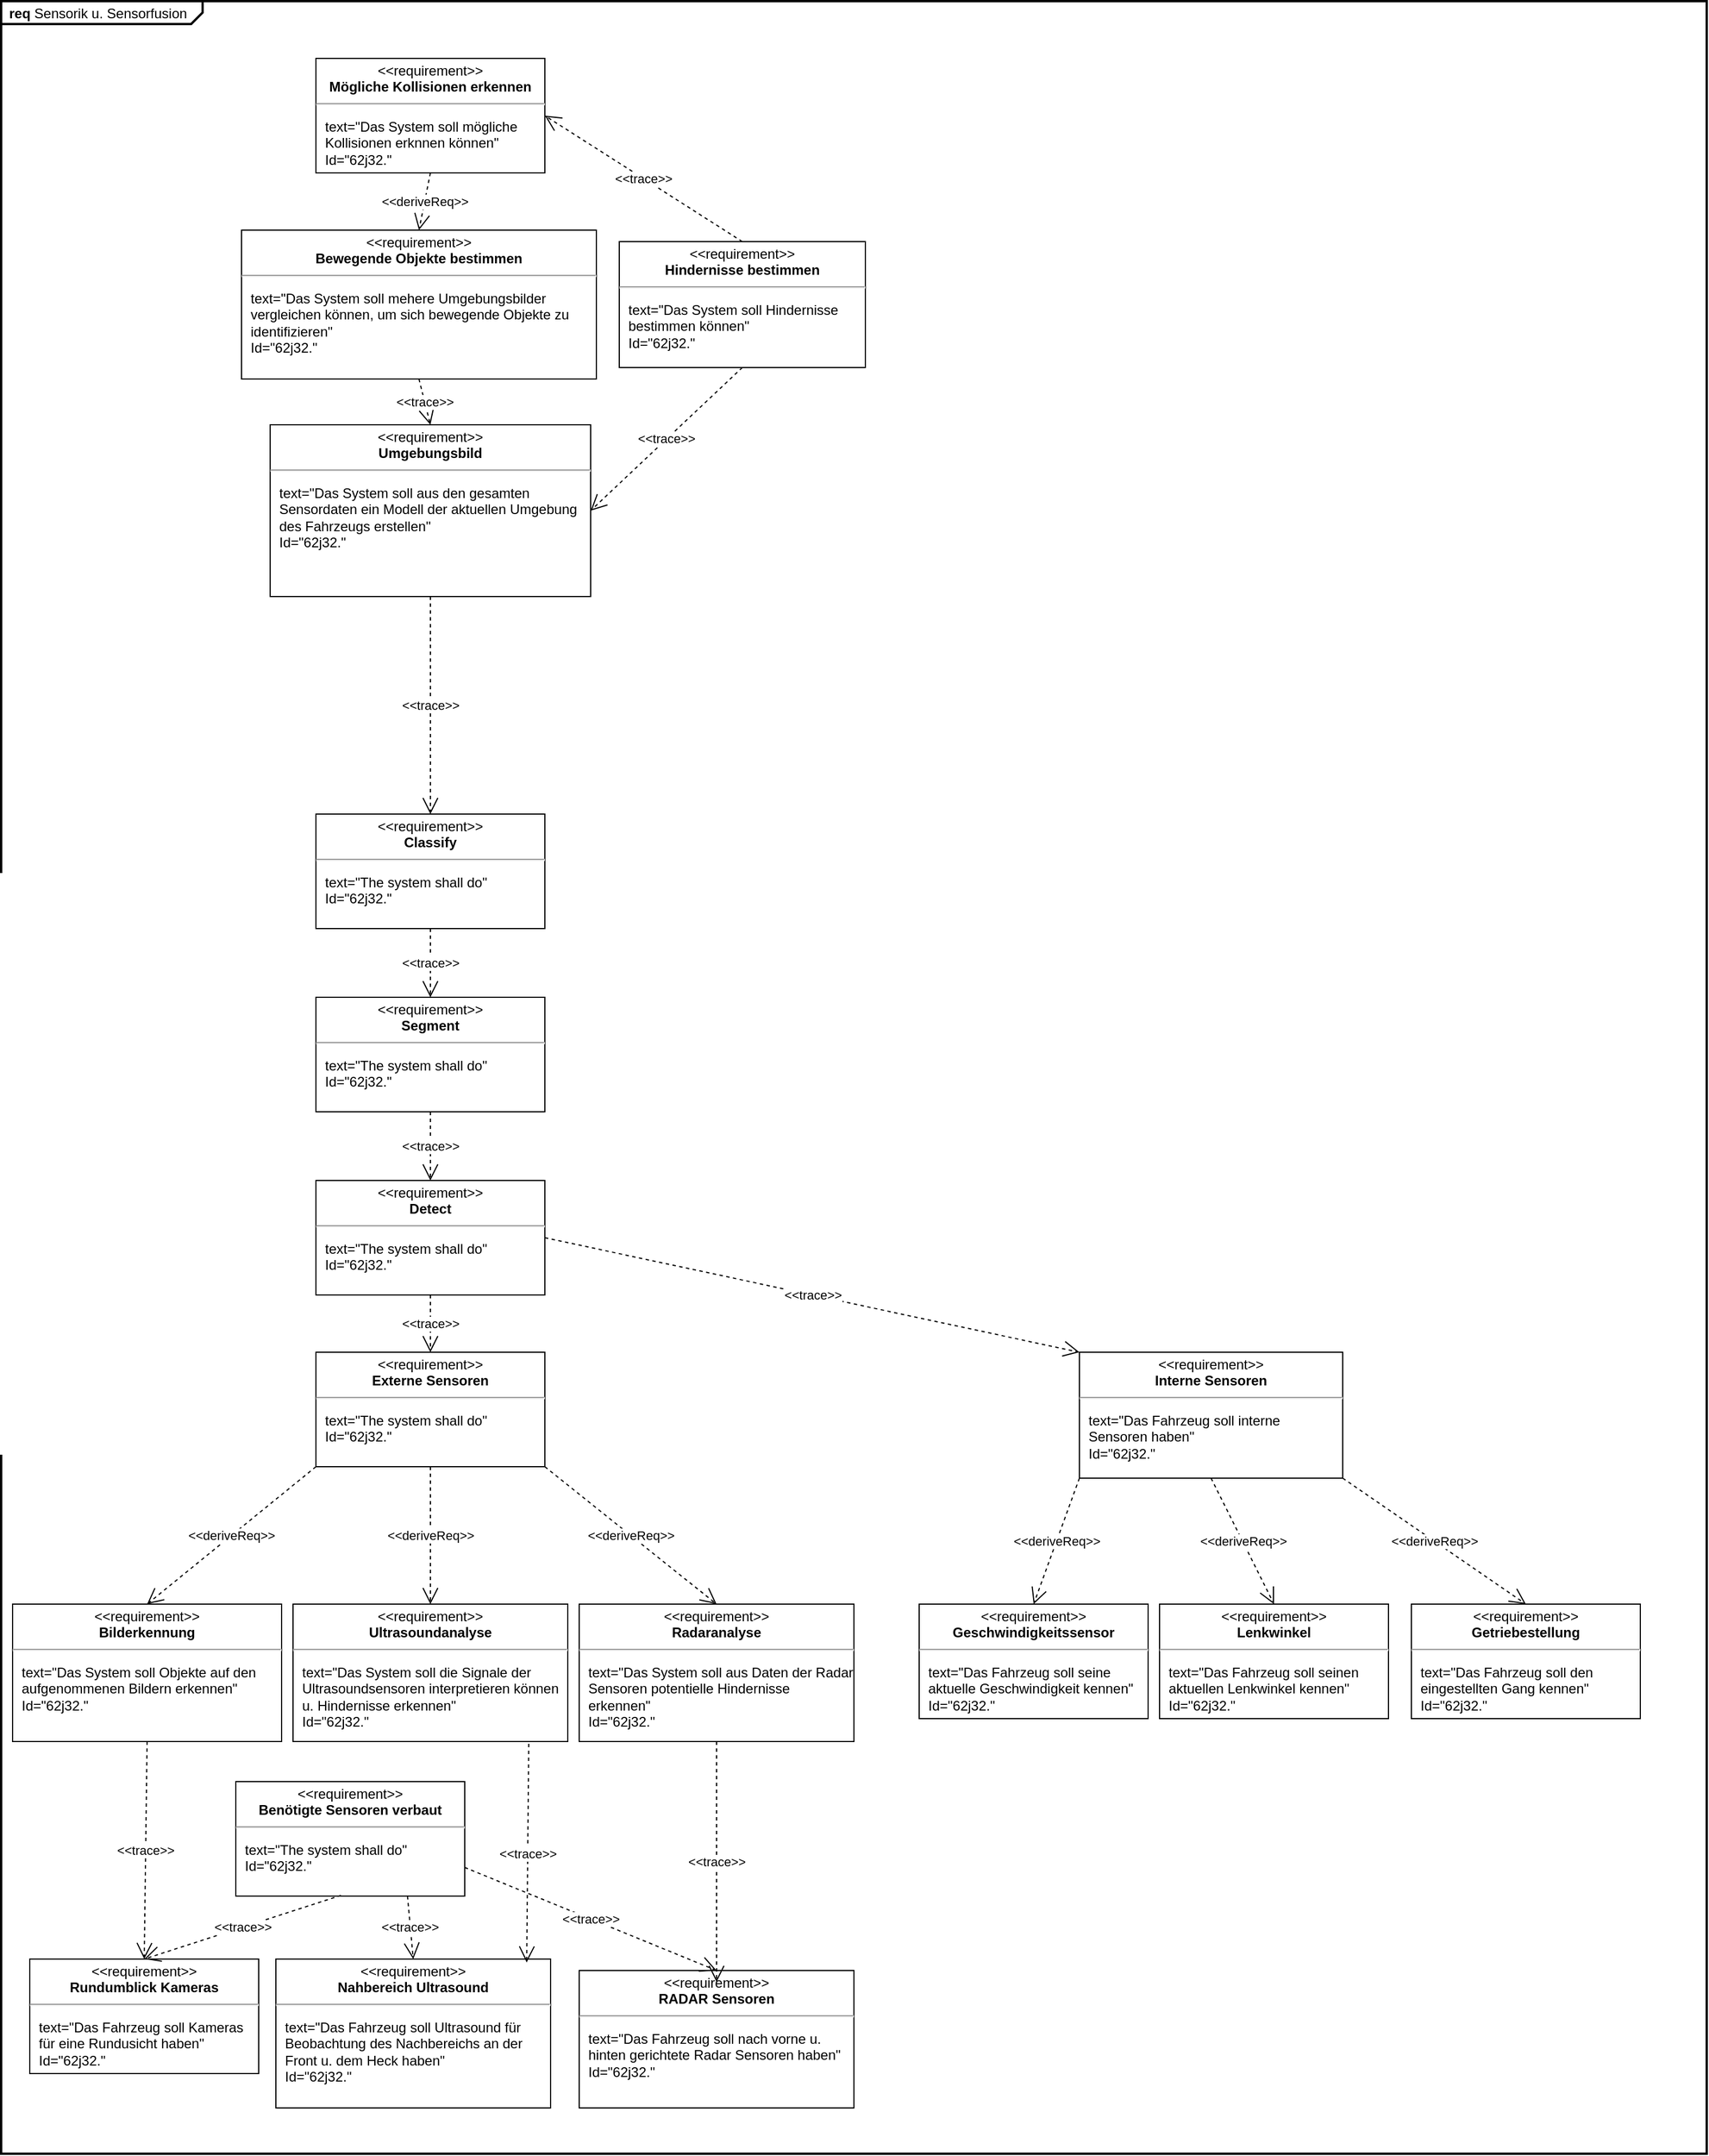 <mxfile version="22.1.2" type="device">
  <diagram name="Page-1" id="cUt1Z5Ce9xikunBXRKSG">
    <mxGraphModel dx="1108" dy="1782" grid="1" gridSize="10" guides="1" tooltips="1" connect="1" arrows="1" fold="1" page="1" pageScale="1" pageWidth="850" pageHeight="1100" math="0" shadow="0">
      <root>
        <mxCell id="0" />
        <mxCell id="1" parent="0" />
        <mxCell id="ZivWDwuMXYU26zEM_INp-21" value="&lt;p style=&quot;margin:0px;margin-top:4px;margin-left:7px;text-align:left;&quot;&gt;&lt;b&gt;req&lt;/b&gt;  Sensorik u. Sensorfusion&lt;/p&gt;" style="html=1;shape=mxgraph.sysml.package;overflow=fill;labelX=176;strokeWidth=2;align=center;" parent="1" vertex="1">
          <mxGeometry x="40" y="-1070" width="1490" height="1880" as="geometry" />
        </mxCell>
        <mxCell id="ZivWDwuMXYU26zEM_INp-5" value="&lt;p style=&quot;margin:0px;margin-top:4px;text-align:center;&quot;&gt;&amp;lt;&amp;lt;requirement&amp;gt;&amp;gt;&lt;br&gt;&lt;b&gt;Rundumblick Kameras&lt;/b&gt;&lt;/p&gt;&lt;hr&gt;&lt;p&gt;&lt;/p&gt;&lt;p style=&quot;margin:0px;margin-left:8px;text-align:left;&quot;&gt;text=&quot;Das Fahrzeug soll Kameras für eine Rundusicht haben&quot;&lt;br&gt;Id=&quot;62j32.&quot;&lt;/p&gt;" style="shape=rect;overflow=fill;html=1;whiteSpace=wrap;align=center;" parent="1" vertex="1">
          <mxGeometry x="65" y="640" width="200" height="100" as="geometry" />
        </mxCell>
        <mxCell id="ZivWDwuMXYU26zEM_INp-6" value="&lt;p style=&quot;margin:0px;margin-top:4px;text-align:center;&quot;&gt;&amp;lt;&amp;lt;requirement&amp;gt;&amp;gt;&lt;br&gt;&lt;b&gt;Benötigte Sensoren verbaut&lt;/b&gt;&lt;/p&gt;&lt;hr&gt;&lt;p&gt;&lt;/p&gt;&lt;p style=&quot;margin:0px;margin-left:8px;text-align:left;&quot;&gt;text=&quot;The system shall do&quot;&lt;br&gt;Id=&quot;62j32.&quot;&lt;/p&gt;" style="shape=rect;overflow=fill;html=1;whiteSpace=wrap;align=center;" parent="1" vertex="1">
          <mxGeometry x="245" y="485" width="200" height="100" as="geometry" />
        </mxCell>
        <mxCell id="ZivWDwuMXYU26zEM_INp-9" value="&lt;p style=&quot;margin:0px;margin-top:4px;text-align:center;&quot;&gt;&amp;lt;&amp;lt;requirement&amp;gt;&amp;gt;&lt;br&gt;&lt;b&gt;Nahbereich Ultrasound&lt;/b&gt;&lt;/p&gt;&lt;hr&gt;&lt;p&gt;&lt;/p&gt;&lt;p style=&quot;margin:0px;margin-left:8px;text-align:left;&quot;&gt;text=&quot;Das Fahrzeug soll Ultrasound für Beobachtung des Nachbereichs an der Front u. dem Heck haben&quot;&lt;br&gt;Id=&quot;62j32.&quot;&lt;/p&gt;" style="shape=rect;overflow=fill;html=1;whiteSpace=wrap;align=center;" parent="1" vertex="1">
          <mxGeometry x="280" y="640" width="240" height="130" as="geometry" />
        </mxCell>
        <mxCell id="ZivWDwuMXYU26zEM_INp-10" value="&lt;p style=&quot;margin:0px;margin-top:4px;text-align:center;&quot;&gt;&amp;lt;&amp;lt;requirement&amp;gt;&amp;gt;&lt;br&gt;&lt;b&gt;RADAR Sensoren&lt;/b&gt;&lt;/p&gt;&lt;hr&gt;&lt;p&gt;&lt;/p&gt;&lt;p style=&quot;margin:0px;margin-left:8px;text-align:left;&quot;&gt;text=&quot;Das Fahrzeug soll nach vorne u. hinten gerichtete Radar Sensoren haben&quot;&lt;br&gt;Id=&quot;62j32.&quot;&lt;/p&gt;" style="shape=rect;overflow=fill;html=1;whiteSpace=wrap;align=center;" parent="1" vertex="1">
          <mxGeometry x="545" y="650" width="240" height="120" as="geometry" />
        </mxCell>
        <mxCell id="ZivWDwuMXYU26zEM_INp-12" value="&lt;p style=&quot;margin:0px;margin-top:4px;text-align:center;&quot;&gt;&amp;lt;&amp;lt;requirement&amp;gt;&amp;gt;&lt;br&gt;&lt;b&gt;Bilderkennung&lt;/b&gt;&lt;/p&gt;&lt;hr&gt;&lt;p&gt;&lt;/p&gt;&lt;p style=&quot;margin:0px;margin-left:8px;text-align:left;&quot;&gt;text=&quot;Das System soll Objekte auf den aufgenommenen Bildern erkennen&quot;&lt;br&gt;Id=&quot;62j32.&quot;&lt;/p&gt;" style="shape=rect;overflow=fill;html=1;whiteSpace=wrap;align=center;" parent="1" vertex="1">
          <mxGeometry x="50" y="330" width="235" height="120" as="geometry" />
        </mxCell>
        <mxCell id="ZivWDwuMXYU26zEM_INp-13" value="&lt;p style=&quot;margin:0px;margin-top:4px;text-align:center;&quot;&gt;&amp;lt;&amp;lt;requirement&amp;gt;&amp;gt;&lt;br&gt;&lt;b&gt;Radaranalyse&lt;/b&gt;&lt;/p&gt;&lt;hr&gt;&lt;p&gt;&lt;/p&gt;&lt;p style=&quot;margin:0px;margin-left:8px;text-align:left;&quot;&gt;text=&quot;Das System soll aus Daten der Radar Sensoren potentielle Hindernisse erkennen&quot;&lt;br&gt;Id=&quot;62j32.&quot;&lt;/p&gt;" style="shape=rect;overflow=fill;html=1;whiteSpace=wrap;align=center;" parent="1" vertex="1">
          <mxGeometry x="545" y="330" width="240" height="120" as="geometry" />
        </mxCell>
        <mxCell id="ZivWDwuMXYU26zEM_INp-14" value="&lt;p style=&quot;margin:0px;margin-top:4px;text-align:center;&quot;&gt;&amp;lt;&amp;lt;requirement&amp;gt;&amp;gt;&lt;br&gt;&lt;b&gt;Ultrasoundanalyse&lt;/b&gt;&lt;/p&gt;&lt;hr&gt;&lt;p&gt;&lt;/p&gt;&lt;p style=&quot;margin:0px;margin-left:8px;text-align:left;&quot;&gt;text=&quot;Das System soll die Signale der Ultrasoundsensoren interpretieren können u. Hindernisse erkennen&quot;&lt;br&gt;Id=&quot;62j32.&quot;&lt;/p&gt;" style="shape=rect;overflow=fill;html=1;whiteSpace=wrap;align=center;" parent="1" vertex="1">
          <mxGeometry x="295" y="330" width="240" height="120" as="geometry" />
        </mxCell>
        <mxCell id="ZivWDwuMXYU26zEM_INp-16" value="&lt;p style=&quot;margin:0px;margin-top:4px;text-align:center;&quot;&gt;&amp;lt;&amp;lt;requirement&amp;gt;&amp;gt;&lt;br&gt;&lt;b&gt;Umgebungsbild&lt;/b&gt;&lt;/p&gt;&lt;hr&gt;&lt;p&gt;&lt;/p&gt;&lt;p style=&quot;margin:0px;margin-left:8px;text-align:left;&quot;&gt;text=&quot;Das System soll aus den gesamten Sensordaten ein Modell der aktuellen Umgebung des Fahrzeugs erstellen&quot;&lt;br&gt;Id=&quot;62j32.&quot;&lt;/p&gt;" style="shape=rect;overflow=fill;html=1;whiteSpace=wrap;align=center;" parent="1" vertex="1">
          <mxGeometry x="275" y="-700" width="280" height="150" as="geometry" />
        </mxCell>
        <mxCell id="ZivWDwuMXYU26zEM_INp-17" value="&lt;p style=&quot;margin:0px;margin-top:4px;text-align:center;&quot;&gt;&amp;lt;&amp;lt;requirement&amp;gt;&amp;gt;&lt;br&gt;&lt;b&gt;Bewegende Objekte bestimmen&lt;/b&gt;&lt;/p&gt;&lt;hr&gt;&lt;p&gt;&lt;/p&gt;&lt;p style=&quot;margin:0px;margin-left:8px;text-align:left;&quot;&gt;text=&quot;Das System soll mehere Umgebungsbilder vergleichen können, um sich bewegende Objekte zu identifizieren&quot;&lt;br&gt;Id=&quot;62j32.&quot;&lt;/p&gt;" style="shape=rect;overflow=fill;html=1;whiteSpace=wrap;align=center;" parent="1" vertex="1">
          <mxGeometry x="250" y="-870" width="310" height="130" as="geometry" />
        </mxCell>
        <mxCell id="ZivWDwuMXYU26zEM_INp-18" value="&lt;p style=&quot;margin:0px;margin-top:4px;text-align:center;&quot;&gt;&amp;lt;&amp;lt;requirement&amp;gt;&amp;gt;&lt;br&gt;&lt;b&gt;Mögliche Kollisionen erkennen&lt;/b&gt;&lt;/p&gt;&lt;hr&gt;&lt;p&gt;&lt;/p&gt;&lt;p style=&quot;margin:0px;margin-left:8px;text-align:left;&quot;&gt;text=&quot;Das System soll mögliche Kollisionen erknnen können&quot;&lt;br&gt;Id=&quot;62j32.&quot;&lt;/p&gt;" style="shape=rect;overflow=fill;html=1;whiteSpace=wrap;align=center;" parent="1" vertex="1">
          <mxGeometry x="315" y="-1020" width="200" height="100" as="geometry" />
        </mxCell>
        <mxCell id="ZivWDwuMXYU26zEM_INp-24" value="&amp;lt;&amp;lt;trace&amp;gt;&amp;gt;" style="endArrow=open;html=1;edgeStyle=none;endSize=12;dashed=1;rounded=0;exitX=0.459;exitY=0.994;exitDx=0;exitDy=0;exitPerimeter=0;entryX=0.5;entryY=0;entryDx=0;entryDy=0;" parent="1" source="ZivWDwuMXYU26zEM_INp-6" target="ZivWDwuMXYU26zEM_INp-5" edge="1">
          <mxGeometry relative="1" as="geometry">
            <mxPoint x="305" y="820" as="sourcePoint" />
            <mxPoint x="425" y="820" as="targetPoint" />
          </mxGeometry>
        </mxCell>
        <mxCell id="ZivWDwuMXYU26zEM_INp-29" value="&amp;lt;&amp;lt;trace&amp;gt;&amp;gt;" style="endArrow=open;html=1;edgeStyle=none;endSize=12;dashed=1;rounded=0;exitX=0.75;exitY=1;exitDx=0;exitDy=0;entryX=0.5;entryY=0;entryDx=0;entryDy=0;" parent="1" source="ZivWDwuMXYU26zEM_INp-6" target="ZivWDwuMXYU26zEM_INp-9" edge="1">
          <mxGeometry relative="1" as="geometry">
            <mxPoint x="207" y="649" as="sourcePoint" />
            <mxPoint x="205" y="680" as="targetPoint" />
          </mxGeometry>
        </mxCell>
        <mxCell id="ZivWDwuMXYU26zEM_INp-30" value="&amp;lt;&amp;lt;trace&amp;gt;&amp;gt;" style="endArrow=open;html=1;edgeStyle=none;endSize=12;dashed=1;rounded=0;exitX=1;exitY=0.75;exitDx=0;exitDy=0;entryX=0.5;entryY=0;entryDx=0;entryDy=0;" parent="1" source="ZivWDwuMXYU26zEM_INp-6" target="ZivWDwuMXYU26zEM_INp-10" edge="1">
          <mxGeometry relative="1" as="geometry">
            <mxPoint x="217" y="659" as="sourcePoint" />
            <mxPoint x="215" y="690" as="targetPoint" />
          </mxGeometry>
        </mxCell>
        <mxCell id="ZivWDwuMXYU26zEM_INp-31" value="&amp;lt;&amp;lt;trace&amp;gt;&amp;gt;" style="endArrow=open;html=1;edgeStyle=none;endSize=12;dashed=1;rounded=0;exitX=0.5;exitY=1;exitDx=0;exitDy=0;entryX=0.5;entryY=0;entryDx=0;entryDy=0;" parent="1" source="ZivWDwuMXYU26zEM_INp-12" target="ZivWDwuMXYU26zEM_INp-5" edge="1">
          <mxGeometry x="0.002" relative="1" as="geometry">
            <mxPoint x="227" y="669" as="sourcePoint" />
            <mxPoint x="225" y="700" as="targetPoint" />
            <mxPoint as="offset" />
          </mxGeometry>
        </mxCell>
        <mxCell id="ZivWDwuMXYU26zEM_INp-32" value="&amp;lt;&amp;lt;trace&amp;gt;&amp;gt;" style="endArrow=open;html=1;edgeStyle=none;endSize=12;dashed=1;rounded=0;exitX=0.858;exitY=1.017;exitDx=0;exitDy=0;exitPerimeter=0;entryX=0.913;entryY=0.023;entryDx=0;entryDy=0;entryPerimeter=0;" parent="1" source="ZivWDwuMXYU26zEM_INp-14" target="ZivWDwuMXYU26zEM_INp-9" edge="1">
          <mxGeometry relative="1" as="geometry">
            <mxPoint x="237" y="679" as="sourcePoint" />
            <mxPoint x="235" y="710" as="targetPoint" />
          </mxGeometry>
        </mxCell>
        <mxCell id="ZivWDwuMXYU26zEM_INp-33" value="&amp;lt;&amp;lt;trace&amp;gt;&amp;gt;" style="endArrow=open;html=1;edgeStyle=none;endSize=12;dashed=1;rounded=0;exitX=0.5;exitY=1;exitDx=0;exitDy=0;" parent="1" source="ZivWDwuMXYU26zEM_INp-13" edge="1">
          <mxGeometry relative="1" as="geometry">
            <mxPoint x="247" y="689" as="sourcePoint" />
            <mxPoint x="665" y="660" as="targetPoint" />
          </mxGeometry>
        </mxCell>
        <mxCell id="ZivWDwuMXYU26zEM_INp-34" value="&amp;lt;&amp;lt;deriveReq&amp;gt;&amp;gt;" style="endArrow=open;html=1;edgeStyle=none;endSize=12;dashed=1;rounded=0;exitX=0;exitY=1;exitDx=0;exitDy=0;entryX=0.5;entryY=0;entryDx=0;entryDy=0;" parent="1" source="kql1UV2FeJ1EaoSSqhS6-2" target="ZivWDwuMXYU26zEM_INp-12" edge="1">
          <mxGeometry relative="1" as="geometry">
            <mxPoint x="339.5" y="30" as="sourcePoint" />
            <mxPoint x="262" y="540" as="targetPoint" />
          </mxGeometry>
        </mxCell>
        <mxCell id="ZivWDwuMXYU26zEM_INp-35" value="&amp;lt;&amp;lt;deriveReq&amp;gt;&amp;gt;" style="endArrow=open;html=1;edgeStyle=none;endSize=12;dashed=1;rounded=0;exitX=0.5;exitY=1;exitDx=0;exitDy=0;entryX=0.5;entryY=0;entryDx=0;entryDy=0;" parent="1" source="kql1UV2FeJ1EaoSSqhS6-2" target="ZivWDwuMXYU26zEM_INp-14" edge="1">
          <mxGeometry relative="1" as="geometry">
            <mxPoint x="407" y="30" as="sourcePoint" />
            <mxPoint x="272" y="550" as="targetPoint" />
          </mxGeometry>
        </mxCell>
        <mxCell id="ZivWDwuMXYU26zEM_INp-36" value="&amp;lt;&amp;lt;deriveReq&amp;gt;&amp;gt;" style="endArrow=open;html=1;edgeStyle=none;endSize=12;dashed=1;rounded=0;exitX=1;exitY=1;exitDx=0;exitDy=0;entryX=0.5;entryY=0;entryDx=0;entryDy=0;" parent="1" source="kql1UV2FeJ1EaoSSqhS6-2" target="ZivWDwuMXYU26zEM_INp-13" edge="1">
          <mxGeometry relative="1" as="geometry">
            <mxPoint x="474.5" y="30" as="sourcePoint" />
            <mxPoint x="282" y="560" as="targetPoint" />
          </mxGeometry>
        </mxCell>
        <mxCell id="ZivWDwuMXYU26zEM_INp-37" value="&amp;lt;&amp;lt;trace&amp;gt;&amp;gt;" style="endArrow=open;html=1;edgeStyle=none;endSize=12;dashed=1;rounded=0;exitX=0.5;exitY=1;exitDx=0;exitDy=0;entryX=0.5;entryY=0;entryDx=0;entryDy=0;" parent="1" source="ZivWDwuMXYU26zEM_INp-17" target="ZivWDwuMXYU26zEM_INp-16" edge="1">
          <mxGeometry relative="1" as="geometry">
            <mxPoint x="292" y="-41" as="sourcePoint" />
            <mxPoint x="290" y="-10" as="targetPoint" />
          </mxGeometry>
        </mxCell>
        <mxCell id="ZivWDwuMXYU26zEM_INp-38" value="&amp;lt;&amp;lt;deriveReq&amp;gt;&amp;gt;" style="endArrow=open;html=1;edgeStyle=none;endSize=12;dashed=1;rounded=0;exitX=0.5;exitY=1;exitDx=0;exitDy=0;entryX=0.5;entryY=0;entryDx=0;entryDy=0;" parent="1" source="ZivWDwuMXYU26zEM_INp-18" target="ZivWDwuMXYU26zEM_INp-17" edge="1">
          <mxGeometry relative="1" as="geometry">
            <mxPoint x="640" y="-700" as="sourcePoint" />
            <mxPoint x="740" y="-580" as="targetPoint" />
          </mxGeometry>
        </mxCell>
        <mxCell id="ZivWDwuMXYU26zEM_INp-39" value="&lt;p style=&quot;margin:0px;margin-top:4px;text-align:center;&quot;&gt;&amp;lt;&amp;lt;requirement&amp;gt;&amp;gt;&lt;br&gt;&lt;b&gt;Hindernisse bestimmen&lt;/b&gt;&lt;/p&gt;&lt;hr&gt;&lt;p&gt;&lt;/p&gt;&lt;p style=&quot;margin:0px;margin-left:8px;text-align:left;&quot;&gt;text=&quot;Das System soll Hindernisse bestimmen können&quot;&lt;br&gt;Id=&quot;62j32.&quot;&lt;/p&gt;" style="shape=rect;overflow=fill;html=1;whiteSpace=wrap;align=center;" parent="1" vertex="1">
          <mxGeometry x="580" y="-860" width="215" height="110" as="geometry" />
        </mxCell>
        <mxCell id="ZivWDwuMXYU26zEM_INp-40" value="&amp;lt;&amp;lt;trace&amp;gt;&amp;gt;" style="endArrow=open;html=1;edgeStyle=none;endSize=12;dashed=1;rounded=0;exitX=0.5;exitY=0;exitDx=0;exitDy=0;entryX=1;entryY=0.5;entryDx=0;entryDy=0;" parent="1" source="ZivWDwuMXYU26zEM_INp-39" target="ZivWDwuMXYU26zEM_INp-18" edge="1">
          <mxGeometry relative="1" as="geometry">
            <mxPoint x="425" y="-910" as="sourcePoint" />
            <mxPoint x="425" y="-860" as="targetPoint" />
          </mxGeometry>
        </mxCell>
        <mxCell id="ZivWDwuMXYU26zEM_INp-42" value="&amp;lt;&amp;lt;trace&amp;gt;&amp;gt;" style="endArrow=open;html=1;edgeStyle=none;endSize=12;dashed=1;rounded=0;exitX=0.5;exitY=1;exitDx=0;exitDy=0;entryX=1;entryY=0.5;entryDx=0;entryDy=0;" parent="1" source="ZivWDwuMXYU26zEM_INp-39" target="ZivWDwuMXYU26zEM_INp-16" edge="1">
          <mxGeometry relative="1" as="geometry">
            <mxPoint x="445" y="-890" as="sourcePoint" />
            <mxPoint x="445" y="-840" as="targetPoint" />
          </mxGeometry>
        </mxCell>
        <mxCell id="ZivWDwuMXYU26zEM_INp-43" value="&lt;p style=&quot;margin:0px;margin-top:4px;text-align:center;&quot;&gt;&amp;lt;&amp;lt;requirement&amp;gt;&amp;gt;&lt;br&gt;&lt;b&gt;Getriebestellung&lt;/b&gt;&lt;/p&gt;&lt;hr&gt;&lt;p&gt;&lt;/p&gt;&lt;p style=&quot;margin:0px;margin-left:8px;text-align:left;&quot;&gt;text=&quot;Das Fahrzeug soll den eingestellten Gang kennen&quot;&lt;br&gt;Id=&quot;62j32.&quot;&lt;/p&gt;" style="shape=rect;overflow=fill;html=1;whiteSpace=wrap;align=center;" parent="1" vertex="1">
          <mxGeometry x="1272" y="330" width="200" height="100" as="geometry" />
        </mxCell>
        <mxCell id="ZivWDwuMXYU26zEM_INp-44" value="&lt;p style=&quot;margin:0px;margin-top:4px;text-align:center;&quot;&gt;&amp;lt;&amp;lt;requirement&amp;gt;&amp;gt;&lt;br&gt;&lt;b&gt;Geschwindigkeitssensor&lt;/b&gt;&lt;/p&gt;&lt;hr&gt;&lt;p&gt;&lt;/p&gt;&lt;p style=&quot;margin:0px;margin-left:8px;text-align:left;&quot;&gt;text=&quot;Das Fahrzeug soll seine aktuelle Geschwindigkeit kennen&quot;&lt;br&gt;Id=&quot;62j32.&quot;&lt;/p&gt;" style="shape=rect;overflow=fill;html=1;whiteSpace=wrap;align=center;" parent="1" vertex="1">
          <mxGeometry x="842" y="330" width="200" height="100" as="geometry" />
        </mxCell>
        <mxCell id="ZivWDwuMXYU26zEM_INp-45" value="&lt;p style=&quot;margin:0px;margin-top:4px;text-align:center;&quot;&gt;&amp;lt;&amp;lt;requirement&amp;gt;&amp;gt;&lt;br&gt;&lt;b&gt;Lenkwinkel&lt;/b&gt;&lt;/p&gt;&lt;hr&gt;&lt;p&gt;&lt;/p&gt;&lt;p style=&quot;margin:0px;margin-left:8px;text-align:left;&quot;&gt;text=&quot;Das Fahrzeug soll seinen aktuellen Lenkwinkel kennen&quot;&lt;br&gt;Id=&quot;62j32.&quot;&lt;/p&gt;" style="shape=rect;overflow=fill;html=1;whiteSpace=wrap;align=center;" parent="1" vertex="1">
          <mxGeometry x="1052" y="330" width="200" height="100" as="geometry" />
        </mxCell>
        <mxCell id="ZivWDwuMXYU26zEM_INp-46" value="&lt;p style=&quot;margin:0px;margin-top:4px;text-align:center;&quot;&gt;&amp;lt;&amp;lt;requirement&amp;gt;&amp;gt;&lt;br&gt;&lt;b&gt;Detect&lt;/b&gt;&lt;/p&gt;&lt;hr&gt;&lt;p&gt;&lt;/p&gt;&lt;p style=&quot;margin:0px;margin-left:8px;text-align:left;&quot;&gt;text=&quot;The system shall do&quot;&lt;br&gt;Id=&quot;62j32.&quot;&lt;/p&gt;" style="shape=rect;overflow=fill;html=1;whiteSpace=wrap;align=center;" parent="1" vertex="1">
          <mxGeometry x="315" y="-40" width="200" height="100" as="geometry" />
        </mxCell>
        <mxCell id="ZivWDwuMXYU26zEM_INp-47" value="&lt;p style=&quot;margin:0px;margin-top:4px;text-align:center;&quot;&gt;&amp;lt;&amp;lt;requirement&amp;gt;&amp;gt;&lt;br&gt;&lt;b&gt;Segment&lt;/b&gt;&lt;/p&gt;&lt;hr&gt;&lt;p&gt;&lt;/p&gt;&lt;p style=&quot;margin:0px;margin-left:8px;text-align:left;&quot;&gt;text=&quot;The system shall do&quot;&lt;br&gt;Id=&quot;62j32.&quot;&lt;/p&gt;" style="shape=rect;overflow=fill;html=1;whiteSpace=wrap;align=center;" parent="1" vertex="1">
          <mxGeometry x="315" y="-200" width="200" height="100" as="geometry" />
        </mxCell>
        <mxCell id="ZivWDwuMXYU26zEM_INp-48" value="&lt;p style=&quot;margin:0px;margin-top:4px;text-align:center;&quot;&gt;&amp;lt;&amp;lt;requirement&amp;gt;&amp;gt;&lt;br&gt;&lt;b&gt;Classify&lt;/b&gt;&lt;/p&gt;&lt;hr&gt;&lt;p&gt;&lt;/p&gt;&lt;p style=&quot;margin:0px;margin-left:8px;text-align:left;&quot;&gt;text=&quot;The system shall do&quot;&lt;br&gt;Id=&quot;62j32.&quot;&lt;/p&gt;" style="shape=rect;overflow=fill;html=1;whiteSpace=wrap;align=center;" parent="1" vertex="1">
          <mxGeometry x="315" y="-360" width="200" height="100" as="geometry" />
        </mxCell>
        <mxCell id="kql1UV2FeJ1EaoSSqhS6-1" value="&lt;p style=&quot;margin:0px;margin-top:4px;text-align:center;&quot;&gt;&amp;lt;&amp;lt;requirement&amp;gt;&amp;gt;&lt;br&gt;&lt;b&gt;Interne Sensoren&lt;/b&gt;&lt;/p&gt;&lt;hr&gt;&lt;p&gt;&lt;/p&gt;&lt;p style=&quot;margin:0px;margin-left:8px;text-align:left;&quot;&gt;text=&quot;Das Fahrzeug soll interne Sensoren haben&quot;&lt;br&gt;Id=&quot;62j32.&quot;&lt;/p&gt;" style="shape=rect;overflow=fill;html=1;whiteSpace=wrap;align=center;" parent="1" vertex="1">
          <mxGeometry x="982" y="110" width="230" height="110" as="geometry" />
        </mxCell>
        <mxCell id="kql1UV2FeJ1EaoSSqhS6-2" value="&lt;p style=&quot;margin:0px;margin-top:4px;text-align:center;&quot;&gt;&amp;lt;&amp;lt;requirement&amp;gt;&amp;gt;&lt;br&gt;&lt;b&gt;Externe Sensoren&lt;/b&gt;&lt;/p&gt;&lt;hr&gt;&lt;p&gt;&lt;/p&gt;&lt;p style=&quot;margin:0px;margin-left:8px;text-align:left;&quot;&gt;text=&quot;The system shall do&quot;&lt;br&gt;Id=&quot;62j32.&quot;&lt;/p&gt;" style="shape=rect;overflow=fill;html=1;whiteSpace=wrap;align=center;" parent="1" vertex="1">
          <mxGeometry x="315" y="110" width="200" height="100" as="geometry" />
        </mxCell>
        <mxCell id="kql1UV2FeJ1EaoSSqhS6-3" value="&amp;lt;&amp;lt;trace&amp;gt;&amp;gt;" style="endArrow=open;html=1;edgeStyle=none;endSize=12;dashed=1;rounded=0;entryX=0.5;entryY=0;entryDx=0;entryDy=0;" parent="1" target="kql1UV2FeJ1EaoSSqhS6-2" edge="1">
          <mxGeometry relative="1" as="geometry">
            <mxPoint x="415" y="60" as="sourcePoint" />
            <mxPoint x="423" y="-240" as="targetPoint" />
          </mxGeometry>
        </mxCell>
        <mxCell id="kql1UV2FeJ1EaoSSqhS6-4" value="&amp;lt;&amp;lt;deriveReq&amp;gt;&amp;gt;" style="endArrow=open;html=1;edgeStyle=none;endSize=12;dashed=1;rounded=0;exitX=0;exitY=1;exitDx=0;exitDy=0;entryX=0.5;entryY=0;entryDx=0;entryDy=0;" parent="1" source="kql1UV2FeJ1EaoSSqhS6-1" target="ZivWDwuMXYU26zEM_INp-44" edge="1">
          <mxGeometry relative="1" as="geometry">
            <mxPoint x="427" y="230" as="sourcePoint" />
            <mxPoint x="435" y="350" as="targetPoint" />
          </mxGeometry>
        </mxCell>
        <mxCell id="kql1UV2FeJ1EaoSSqhS6-5" value="&amp;lt;&amp;lt;deriveReq&amp;gt;&amp;gt;" style="endArrow=open;html=1;edgeStyle=none;endSize=12;dashed=1;rounded=0;exitX=0.5;exitY=1;exitDx=0;exitDy=0;entryX=0.5;entryY=0;entryDx=0;entryDy=0;" parent="1" source="kql1UV2FeJ1EaoSSqhS6-1" target="ZivWDwuMXYU26zEM_INp-45" edge="1">
          <mxGeometry relative="1" as="geometry">
            <mxPoint x="437" y="240" as="sourcePoint" />
            <mxPoint x="445" y="360" as="targetPoint" />
          </mxGeometry>
        </mxCell>
        <mxCell id="kql1UV2FeJ1EaoSSqhS6-6" value="&amp;lt;&amp;lt;deriveReq&amp;gt;&amp;gt;" style="endArrow=open;html=1;edgeStyle=none;endSize=12;dashed=1;rounded=0;exitX=1;exitY=1;exitDx=0;exitDy=0;entryX=0.5;entryY=0;entryDx=0;entryDy=0;" parent="1" source="kql1UV2FeJ1EaoSSqhS6-1" target="ZivWDwuMXYU26zEM_INp-43" edge="1">
          <mxGeometry relative="1" as="geometry">
            <mxPoint x="447" y="250" as="sourcePoint" />
            <mxPoint x="455" y="370" as="targetPoint" />
          </mxGeometry>
        </mxCell>
        <mxCell id="kql1UV2FeJ1EaoSSqhS6-7" value="&amp;lt;&amp;lt;trace&amp;gt;&amp;gt;" style="endArrow=open;html=1;edgeStyle=none;endSize=12;dashed=1;rounded=0;exitX=1;exitY=0.5;exitDx=0;exitDy=0;entryX=0;entryY=0;entryDx=0;entryDy=0;" parent="1" source="ZivWDwuMXYU26zEM_INp-46" target="kql1UV2FeJ1EaoSSqhS6-1" edge="1">
          <mxGeometry relative="1" as="geometry">
            <mxPoint x="455" y="-320" as="sourcePoint" />
            <mxPoint x="463" y="-200" as="targetPoint" />
          </mxGeometry>
        </mxCell>
        <mxCell id="-LhFyR1HotX3XMiDyxFP-1" value="&amp;lt;&amp;lt;trace&amp;gt;&amp;gt;" style="endArrow=open;html=1;edgeStyle=none;endSize=12;dashed=1;rounded=0;exitX=0.5;exitY=1;exitDx=0;exitDy=0;entryX=0.5;entryY=0;entryDx=0;entryDy=0;" parent="1" source="ZivWDwuMXYU26zEM_INp-47" target="ZivWDwuMXYU26zEM_INp-46" edge="1">
          <mxGeometry relative="1" as="geometry">
            <mxPoint x="-267" y="-10" as="sourcePoint" />
            <mxPoint x="-259" y="110" as="targetPoint" />
          </mxGeometry>
        </mxCell>
        <mxCell id="-LhFyR1HotX3XMiDyxFP-2" value="&amp;lt;&amp;lt;trace&amp;gt;&amp;gt;" style="endArrow=open;html=1;edgeStyle=none;endSize=12;dashed=1;rounded=0;exitX=0.5;exitY=1;exitDx=0;exitDy=0;entryX=0.5;entryY=0;entryDx=0;entryDy=0;" parent="1" source="ZivWDwuMXYU26zEM_INp-48" target="ZivWDwuMXYU26zEM_INp-47" edge="1">
          <mxGeometry relative="1" as="geometry">
            <mxPoint x="-257" as="sourcePoint" />
            <mxPoint x="-249" y="120" as="targetPoint" />
          </mxGeometry>
        </mxCell>
        <mxCell id="-LhFyR1HotX3XMiDyxFP-3" value="&amp;lt;&amp;lt;trace&amp;gt;&amp;gt;" style="endArrow=open;html=1;edgeStyle=none;endSize=12;dashed=1;rounded=0;exitX=0.5;exitY=1;exitDx=0;exitDy=0;entryX=0.5;entryY=0;entryDx=0;entryDy=0;" parent="1" source="ZivWDwuMXYU26zEM_INp-16" target="ZivWDwuMXYU26zEM_INp-48" edge="1">
          <mxGeometry relative="1" as="geometry">
            <mxPoint x="415" y="-410" as="sourcePoint" />
            <mxPoint x="-239" y="130" as="targetPoint" />
          </mxGeometry>
        </mxCell>
      </root>
    </mxGraphModel>
  </diagram>
</mxfile>
